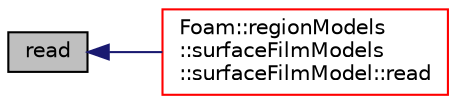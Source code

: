 digraph "read"
{
  bgcolor="transparent";
  edge [fontname="Helvetica",fontsize="10",labelfontname="Helvetica",labelfontsize="10"];
  node [fontname="Helvetica",fontsize="10",shape=record];
  rankdir="LR";
  Node1 [label="read",height=0.2,width=0.4,color="black", fillcolor="grey75", style="filled", fontcolor="black"];
  Node1 -> Node2 [dir="back",color="midnightblue",fontsize="10",style="solid",fontname="Helvetica"];
  Node2 [label="Foam::regionModels\l::surfaceFilmModels\l::surfaceFilmModel::read",height=0.2,width=0.4,color="red",URL="$a02551.html#af816873151ddb0126e98bb2f914d8ed5",tooltip="Read control parameters from dictionary. "];
}

